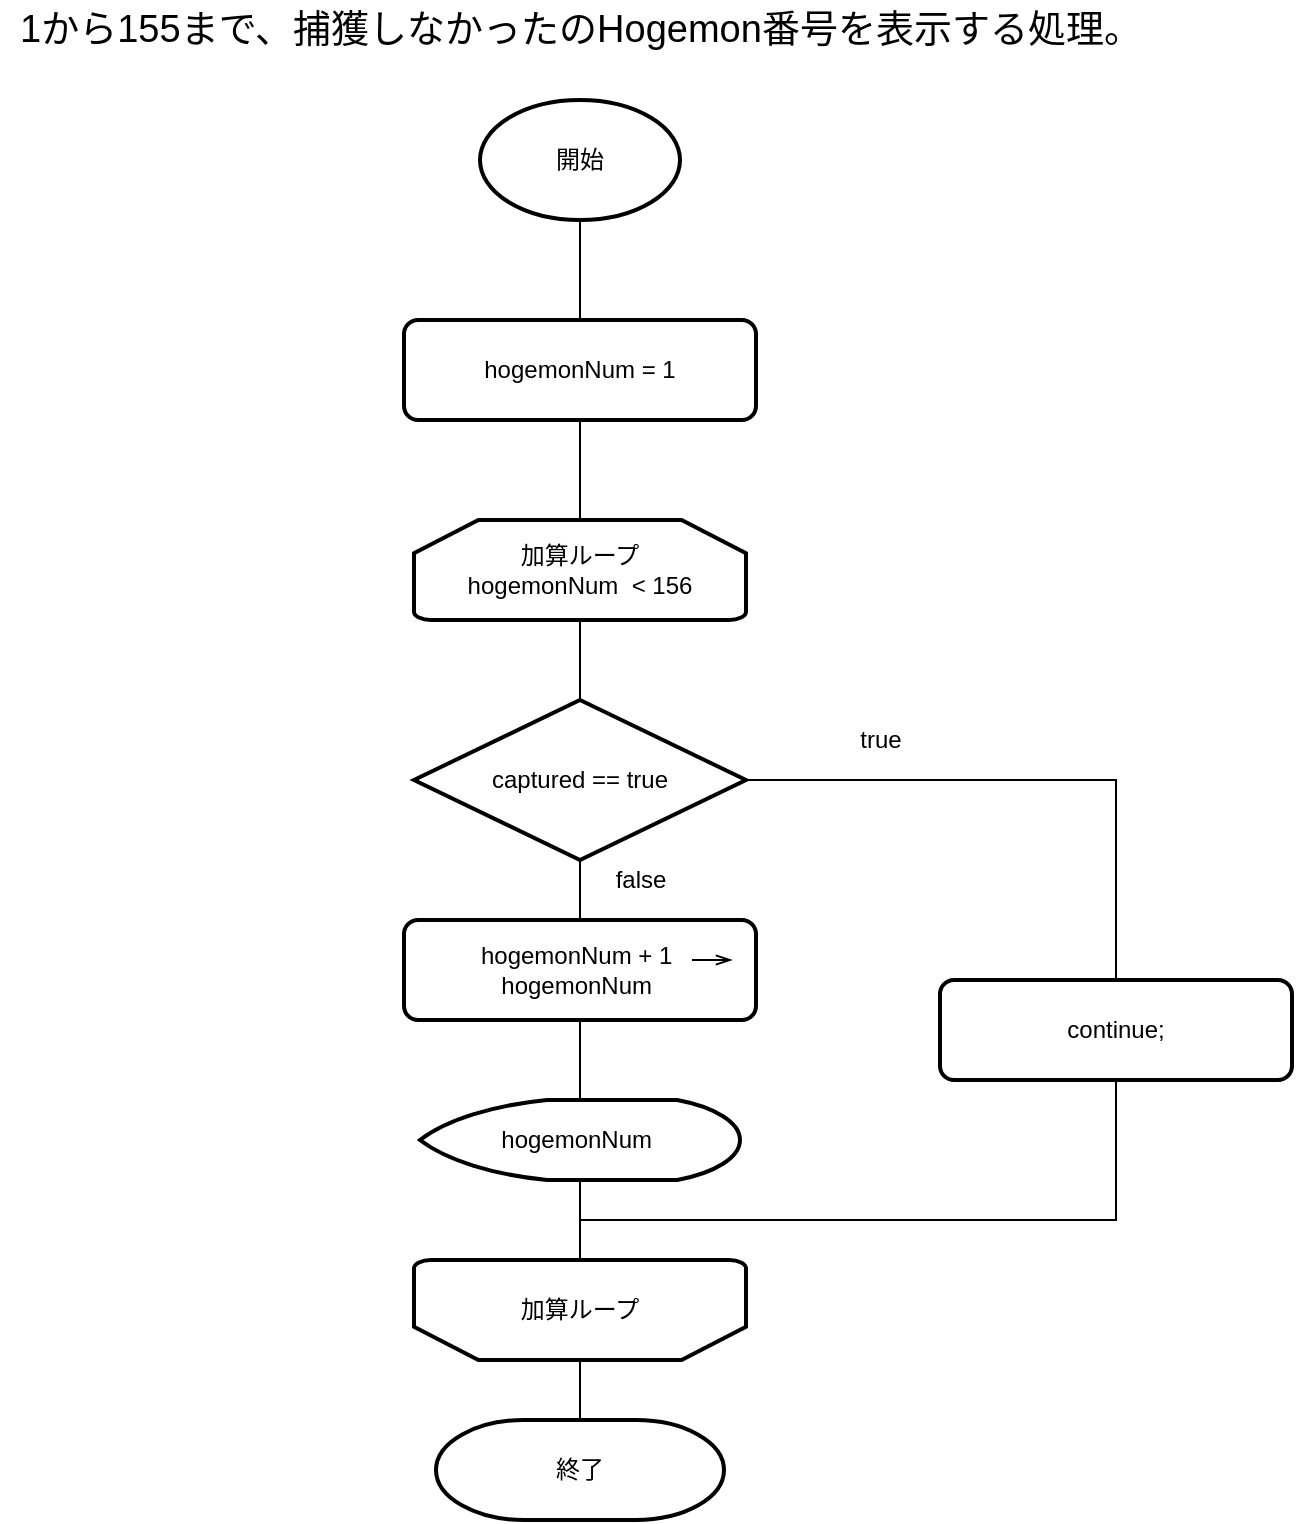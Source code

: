 <mxfile version="14.6.13" type="device" pages="3"><diagram id="r9eookqqZ3mu0hq2c9ES" name="第 1 页"><mxGraphModel dx="1221" dy="902" grid="1" gridSize="10" guides="1" tooltips="1" connect="1" arrows="1" fold="1" page="1" pageScale="1" pageWidth="827" pageHeight="1169" math="0" shadow="0"><root><mxCell id="0"/><mxCell id="1" parent="0"/><mxCell id="jvS_V0l0iaVUBEAYuMrp-3" style="edgeStyle=orthogonalEdgeStyle;rounded=0;orthogonalLoop=1;jettySize=auto;html=1;exitX=0.5;exitY=1;exitDx=0;exitDy=0;exitPerimeter=0;entryX=0.5;entryY=0;entryDx=0;entryDy=0;endArrow=none;endFill=0;" edge="1" parent="1" source="jvS_V0l0iaVUBEAYuMrp-1" target="jvS_V0l0iaVUBEAYuMrp-2"><mxGeometry relative="1" as="geometry"/></mxCell><mxCell id="jvS_V0l0iaVUBEAYuMrp-1" value="開始" style="strokeWidth=2;html=1;shape=mxgraph.flowchart.start_1;whiteSpace=wrap;" vertex="1" parent="1"><mxGeometry x="360" y="70" width="100" height="60" as="geometry"/></mxCell><mxCell id="jvS_V0l0iaVUBEAYuMrp-2" value="hogemonNum = 1" style="rounded=1;whiteSpace=wrap;html=1;absoluteArcSize=1;arcSize=14;strokeWidth=2;" vertex="1" parent="1"><mxGeometry x="322" y="180" width="176" height="50" as="geometry"/></mxCell><mxCell id="jvS_V0l0iaVUBEAYuMrp-16" style="edgeStyle=orthogonalEdgeStyle;rounded=0;orthogonalLoop=1;jettySize=auto;html=1;exitX=0.5;exitY=1;exitDx=0;exitDy=0;exitPerimeter=0;entryX=0.5;entryY=0;entryDx=0;entryDy=0;entryPerimeter=0;endArrow=none;endFill=0;" edge="1" parent="1" source="jvS_V0l0iaVUBEAYuMrp-4" target="jvS_V0l0iaVUBEAYuMrp-11"><mxGeometry relative="1" as="geometry"/></mxCell><mxCell id="jvS_V0l0iaVUBEAYuMrp-4" value="加算ループ&lt;br&gt;hogemonNum&amp;nbsp; &amp;lt; 156" style="strokeWidth=2;html=1;shape=mxgraph.flowchart.loop_limit;whiteSpace=wrap;" vertex="1" parent="1"><mxGeometry x="327" y="280" width="166" height="50" as="geometry"/></mxCell><mxCell id="jvS_V0l0iaVUBEAYuMrp-18" style="edgeStyle=orthogonalEdgeStyle;rounded=0;orthogonalLoop=1;jettySize=auto;html=1;exitX=0.5;exitY=1;exitDx=0;exitDy=0;entryX=0.5;entryY=0;entryDx=0;entryDy=0;entryPerimeter=0;endArrow=none;endFill=0;" edge="1" parent="1" source="jvS_V0l0iaVUBEAYuMrp-6" target="jvS_V0l0iaVUBEAYuMrp-8"><mxGeometry relative="1" as="geometry"/></mxCell><mxCell id="jvS_V0l0iaVUBEAYuMrp-6" value="hogemonNum + 1&amp;nbsp;&lt;br&gt;hogemonNum&amp;nbsp;&lt;span style=&quot;color: rgba(0 , 0 , 0 , 0) ; font-family: monospace ; font-size: 0px&quot;&gt;%3CmxGraphModel%3E%3Croot%3E%3CmxCell%20id%3D%220%22%2F%3E%3CmxCell%20id%3D%221%22%20parent%3D%220%22%2F%3E%3CmxCell%20id%3D%222%22%20value%3D%22hogemonNum%20%3D%201%22%20style%3D%22rounded%3D1%3BwhiteSpace%3Dwrap%3Bhtml%3D1%3BabsoluteArcSize%3D1%3BarcSize%3D14%3BstrokeWidth%3D2%3B%22%20vertex%3D%221%22%20parent%3D%221%22%3E%3CmxGeometry%20x%3D%22326%22%20y%3D%22180%22%20width%3D%22176%22%20height%3D%2250%22%20as%3D%22geometry%22%2F%3E%3C%2FmxCell%3E%3C%2Froot%3E%3C%2FmxGraphModel%3E&lt;/span&gt;&lt;span style=&quot;color: rgba(0 , 0 , 0 , 0) ; font-family: monospace ; font-size: 0px&quot;&gt;%3CmxGraphModel%3E%3Croot%3E%3CmxCell%20id%3D%220%22%2F%3E%3CmxCell%20id%3D%221%22%20parent%3D%220%22%2F%3E%3CmxCell%20id%3D%222%22%20value%3D%22hogemonNum%20%3D%201%22%20style%3D%22rounded%3D1%3BwhiteSpace%3Dwrap%3Bhtml%3D1%3BabsoluteArcSize%3D1%3BarcSize%3D14%3BstrokeWidth%3D2%3B%22%20vertex%3D%221%22%20parent%3D%221%22%3E%3CmxGeometry%20x%3D%22326%22%20y%3D%22180%22%20width%3D%22176%22%20height%3D%2250%22%20as%3D%22geometry%22%2F%3E%3C%2FmxCell%3E%3C%2Froot%3E%3C%2FmxGraphModel%3E&lt;/span&gt;" style="rounded=1;whiteSpace=wrap;html=1;absoluteArcSize=1;arcSize=14;strokeWidth=2;" vertex="1" parent="1"><mxGeometry x="322" y="480" width="176" height="50" as="geometry"/></mxCell><mxCell id="jvS_V0l0iaVUBEAYuMrp-7" value="" style="endArrow=openThin;html=1;endFill=0;" edge="1" parent="1"><mxGeometry width="50" height="50" relative="1" as="geometry"><mxPoint x="466" y="500" as="sourcePoint"/><mxPoint x="486" y="500" as="targetPoint"/></mxGeometry></mxCell><mxCell id="jvS_V0l0iaVUBEAYuMrp-19" style="edgeStyle=orthogonalEdgeStyle;rounded=0;orthogonalLoop=1;jettySize=auto;html=1;exitX=0.5;exitY=1;exitDx=0;exitDy=0;exitPerimeter=0;entryX=0.5;entryY=1;entryDx=0;entryDy=0;entryPerimeter=0;endArrow=none;endFill=0;" edge="1" parent="1" source="jvS_V0l0iaVUBEAYuMrp-8" target="jvS_V0l0iaVUBEAYuMrp-9"><mxGeometry relative="1" as="geometry"/></mxCell><mxCell id="jvS_V0l0iaVUBEAYuMrp-8" value="&lt;span&gt;hogemonNum&amp;nbsp;&lt;/span&gt;" style="strokeWidth=2;html=1;shape=mxgraph.flowchart.display;whiteSpace=wrap;" vertex="1" parent="1"><mxGeometry x="330" y="570" width="160" height="40" as="geometry"/></mxCell><mxCell id="jvS_V0l0iaVUBEAYuMrp-20" style="edgeStyle=orthogonalEdgeStyle;rounded=0;orthogonalLoop=1;jettySize=auto;html=1;exitX=0.5;exitY=0;exitDx=0;exitDy=0;exitPerimeter=0;entryX=0.5;entryY=0;entryDx=0;entryDy=0;entryPerimeter=0;endArrow=none;endFill=0;" edge="1" parent="1" source="jvS_V0l0iaVUBEAYuMrp-9" target="jvS_V0l0iaVUBEAYuMrp-10"><mxGeometry relative="1" as="geometry"/></mxCell><mxCell id="jvS_V0l0iaVUBEAYuMrp-9" value="加算ループ" style="strokeWidth=2;html=1;shape=mxgraph.flowchart.loop_limit;whiteSpace=wrap;direction=west;" vertex="1" parent="1"><mxGeometry x="327" y="650" width="166" height="50" as="geometry"/></mxCell><mxCell id="jvS_V0l0iaVUBEAYuMrp-10" value="終了" style="strokeWidth=2;html=1;shape=mxgraph.flowchart.terminator;whiteSpace=wrap;" vertex="1" parent="1"><mxGeometry x="338" y="730" width="144" height="50" as="geometry"/></mxCell><mxCell id="jvS_V0l0iaVUBEAYuMrp-17" style="edgeStyle=orthogonalEdgeStyle;rounded=0;orthogonalLoop=1;jettySize=auto;html=1;exitX=0.5;exitY=1;exitDx=0;exitDy=0;exitPerimeter=0;entryX=0.5;entryY=0;entryDx=0;entryDy=0;endArrow=none;endFill=0;" edge="1" parent="1" source="jvS_V0l0iaVUBEAYuMrp-11" target="jvS_V0l0iaVUBEAYuMrp-6"><mxGeometry relative="1" as="geometry"/></mxCell><mxCell id="jvS_V0l0iaVUBEAYuMrp-21" style="edgeStyle=orthogonalEdgeStyle;rounded=0;orthogonalLoop=1;jettySize=auto;html=1;exitX=1;exitY=0.5;exitDx=0;exitDy=0;exitPerimeter=0;entryX=0.5;entryY=0;entryDx=0;entryDy=0;endArrow=none;endFill=0;" edge="1" parent="1" source="jvS_V0l0iaVUBEAYuMrp-11" target="jvS_V0l0iaVUBEAYuMrp-13"><mxGeometry relative="1" as="geometry"/></mxCell><mxCell id="jvS_V0l0iaVUBEAYuMrp-11" value="captured == true" style="strokeWidth=2;html=1;shape=mxgraph.flowchart.decision;whiteSpace=wrap;" vertex="1" parent="1"><mxGeometry x="327" y="370" width="166" height="80" as="geometry"/></mxCell><mxCell id="jvS_V0l0iaVUBEAYuMrp-23" style="edgeStyle=orthogonalEdgeStyle;rounded=0;orthogonalLoop=1;jettySize=auto;html=1;exitX=0.5;exitY=1;exitDx=0;exitDy=0;endArrow=none;endFill=0;" edge="1" parent="1" source="jvS_V0l0iaVUBEAYuMrp-13"><mxGeometry relative="1" as="geometry"><mxPoint x="410" y="630" as="targetPoint"/><Array as="points"><mxPoint x="678" y="630"/></Array></mxGeometry></mxCell><mxCell id="jvS_V0l0iaVUBEAYuMrp-13" value="continue;" style="rounded=1;whiteSpace=wrap;html=1;absoluteArcSize=1;arcSize=14;strokeWidth=2;" vertex="1" parent="1"><mxGeometry x="590" y="510" width="176" height="50" as="geometry"/></mxCell><mxCell id="jvS_V0l0iaVUBEAYuMrp-15" value="" style="endArrow=none;html=1;entryX=0.5;entryY=1;entryDx=0;entryDy=0;exitX=0.5;exitY=0;exitDx=0;exitDy=0;exitPerimeter=0;" edge="1" parent="1" source="jvS_V0l0iaVUBEAYuMrp-4" target="jvS_V0l0iaVUBEAYuMrp-2"><mxGeometry width="50" height="50" relative="1" as="geometry"><mxPoint x="386" y="320" as="sourcePoint"/><mxPoint x="436" y="270" as="targetPoint"/></mxGeometry></mxCell><mxCell id="jvS_V0l0iaVUBEAYuMrp-24" value="true" style="text;html=1;align=center;verticalAlign=middle;resizable=0;points=[];autosize=1;strokeColor=none;" vertex="1" parent="1"><mxGeometry x="540" y="380" width="40" height="20" as="geometry"/></mxCell><mxCell id="jvS_V0l0iaVUBEAYuMrp-25" value="false" style="text;html=1;align=center;verticalAlign=middle;resizable=0;points=[];autosize=1;strokeColor=none;" vertex="1" parent="1"><mxGeometry x="420" y="450" width="40" height="20" as="geometry"/></mxCell><mxCell id="IRWKDjAl_qDGhhy79z3x-1" value="1から155まで、捕獲しなかったのHogemon番号を表示する処理。" style="text;html=1;align=center;verticalAlign=middle;resizable=0;points=[];autosize=1;strokeColor=none;fontSize=19;" vertex="1" parent="1"><mxGeometry x="120" y="20" width="580" height="30" as="geometry"/></mxCell></root></mxGraphModel></diagram><diagram id="OdisnINvAPdXT_Ww2Sgh" name="第 2 页"><mxGraphModel dx="593" dy="438" grid="1" gridSize="10" guides="1" tooltips="1" connect="1" arrows="1" fold="1" page="1" pageScale="1" pageWidth="827" pageHeight="1169" math="0" shadow="0"><root><mxCell id="C9UAZ38QJgXHfiIXo4hj-0"/><mxCell id="C9UAZ38QJgXHfiIXo4hj-1" parent="C9UAZ38QJgXHfiIXo4hj-0"/><mxCell id="G1Cb55ER4QcX9mBg4DSA-0" style="edgeStyle=orthogonalEdgeStyle;rounded=0;orthogonalLoop=1;jettySize=auto;html=1;exitX=0.5;exitY=1;exitDx=0;exitDy=0;exitPerimeter=0;entryX=0.5;entryY=0;entryDx=0;entryDy=0;endArrow=none;endFill=0;" edge="1" parent="C9UAZ38QJgXHfiIXo4hj-1" source="G1Cb55ER4QcX9mBg4DSA-1" target="G1Cb55ER4QcX9mBg4DSA-2"><mxGeometry relative="1" as="geometry"/></mxCell><mxCell id="G1Cb55ER4QcX9mBg4DSA-1" value="開始" style="strokeWidth=2;html=1;shape=mxgraph.flowchart.start_1;whiteSpace=wrap;" vertex="1" parent="C9UAZ38QJgXHfiIXo4hj-1"><mxGeometry x="360" y="70" width="100" height="60" as="geometry"/></mxCell><mxCell id="G1Cb55ER4QcX9mBg4DSA-2" value="hogemonPartyNum = 0" style="rounded=1;whiteSpace=wrap;html=1;absoluteArcSize=1;arcSize=14;strokeWidth=2;" vertex="1" parent="C9UAZ38QJgXHfiIXo4hj-1"><mxGeometry x="322" y="180" width="176" height="50" as="geometry"/></mxCell><mxCell id="G1Cb55ER4QcX9mBg4DSA-3" style="edgeStyle=orthogonalEdgeStyle;rounded=0;orthogonalLoop=1;jettySize=auto;html=1;exitX=0.5;exitY=1;exitDx=0;exitDy=0;exitPerimeter=0;entryX=0.5;entryY=0;entryDx=0;entryDy=0;entryPerimeter=0;endArrow=openThin;endFill=0;" edge="1" parent="C9UAZ38QJgXHfiIXo4hj-1" source="G1Cb55ER4QcX9mBg4DSA-4" target="G1Cb55ER4QcX9mBg4DSA-15"><mxGeometry relative="1" as="geometry"/></mxCell><mxCell id="G1Cb55ER4QcX9mBg4DSA-4" value="加算ループ&lt;br&gt;hogemonPartyNum &amp;lt; 8" style="strokeWidth=2;html=1;shape=mxgraph.flowchart.loop_limit;whiteSpace=wrap;" vertex="1" parent="C9UAZ38QJgXHfiIXo4hj-1"><mxGeometry x="327" y="280" width="166" height="50" as="geometry"/></mxCell><mxCell id="G1Cb55ER4QcX9mBg4DSA-5" style="edgeStyle=orthogonalEdgeStyle;rounded=0;orthogonalLoop=1;jettySize=auto;html=1;exitX=0.5;exitY=1;exitDx=0;exitDy=0;entryX=0.5;entryY=0;entryDx=0;entryDy=0;entryPerimeter=0;endArrow=none;endFill=0;" edge="1" parent="C9UAZ38QJgXHfiIXo4hj-1" source="G1Cb55ER4QcX9mBg4DSA-6"><mxGeometry relative="1" as="geometry"><mxPoint x="410" y="570" as="targetPoint"/></mxGeometry></mxCell><mxCell id="G1Cb55ER4QcX9mBg4DSA-6" value="hogemonPartyNum&amp;nbsp;+ 1&amp;nbsp;&lt;br&gt;hogemonPartyNum&amp;nbsp;&lt;span style=&quot;color: rgba(0 , 0 , 0 , 0) ; font-family: monospace ; font-size: 0px&quot;&gt;%3CmxGraphModel%3E%3Croot%3E%3CmxCell%20id%3D%220%22%2F%3E%3CmxCell%20id%3D%221%22%20parent%3D%220%22%2F%3E%3CmxCell%20id%3D%222%22%20value%3D%22hogemonNum%20%3D%201%22%20style%3D%22rounded%3D1%3BwhiteSpace%3Dwrap%3Bhtml%3D1%3BabsoluteArcSize%3D1%3BarcSize%3D14%3BstrokeWidth%3D2%3B%22%20vertex%3D%221%22%20parent%3D%221%22%3E%3CmxGeometry%20x%3D%22326%22%20y%3D%22180%22%20width%3D%22176%22%20height%3D%2250%22%20as%3D%22geometry%22%2F%3E%3C%2FmxCell%3E%3C%2Froot%3E%3C%2FmxGraphModel%3E&lt;/span&gt;&lt;span style=&quot;color: rgba(0 , 0 , 0 , 0) ; font-family: monospace ; font-size: 0px&quot;&gt;%3CmxGraphModel%3E%3Croot%3E%3CmxCell%20id%3D%220%22%2F%3E%3CmxCell%20id%3D%221%22%20parent%3D%220%22%2F%3E%3CmxCell%20id%3D%222%22%20value%3D%22hogemonNum%20%3D%201%22%20style%3D%22rounded%3D1%3BwhiteSpace%3Dwrap%3Bhtml%3D1%3BabsoluteArcSize%3D1%3BarcSize%3D14%3BstrokeWidth%3D2%3B%22%20vertex%3D%221%22%20parent%3D%221%22%3E%3CmxGeometry%20x%3D%22326%22%20y%3D%22180%22%20width%3D%22176%22%20height%3D%2250%22%20as%3D%22geometry%22%2F%3E%3C%2FmxCell%3E%3C%2Froot%3E%3C%2FmxGraphModel%3E&lt;/span&gt;" style="rounded=1;whiteSpace=wrap;html=1;absoluteArcSize=1;arcSize=14;strokeWidth=2;" vertex="1" parent="C9UAZ38QJgXHfiIXo4hj-1"><mxGeometry x="322" y="480" width="176" height="50" as="geometry"/></mxCell><mxCell id="G1Cb55ER4QcX9mBg4DSA-7" value="" style="endArrow=openThin;html=1;endFill=0;" edge="1" parent="C9UAZ38QJgXHfiIXo4hj-1"><mxGeometry width="50" height="50" relative="1" as="geometry"><mxPoint x="472" y="498" as="sourcePoint"/><mxPoint x="492" y="498" as="targetPoint"/></mxGeometry></mxCell><mxCell id="G1Cb55ER4QcX9mBg4DSA-8" style="edgeStyle=orthogonalEdgeStyle;rounded=0;orthogonalLoop=1;jettySize=auto;html=1;exitX=0.5;exitY=1.018;exitDx=0;exitDy=0;exitPerimeter=0;entryX=0.5;entryY=1;entryDx=0;entryDy=0;entryPerimeter=0;endArrow=none;endFill=0;" edge="1" parent="C9UAZ38QJgXHfiIXo4hj-1" source="G1Cb55ER4QcX9mBg4DSA-22" target="G1Cb55ER4QcX9mBg4DSA-11"><mxGeometry relative="1" as="geometry"><mxPoint x="410" y="610" as="sourcePoint"/></mxGeometry></mxCell><mxCell id="G1Cb55ER4QcX9mBg4DSA-10" style="edgeStyle=orthogonalEdgeStyle;rounded=0;orthogonalLoop=1;jettySize=auto;html=1;exitX=0.5;exitY=0;exitDx=0;exitDy=0;exitPerimeter=0;entryX=0.5;entryY=0;entryDx=0;entryDy=0;entryPerimeter=0;endArrow=none;endFill=0;" edge="1" parent="C9UAZ38QJgXHfiIXo4hj-1" source="G1Cb55ER4QcX9mBg4DSA-11" target="G1Cb55ER4QcX9mBg4DSA-12"><mxGeometry relative="1" as="geometry"/></mxCell><mxCell id="G1Cb55ER4QcX9mBg4DSA-11" value="加算ループ" style="strokeWidth=2;html=1;shape=mxgraph.flowchart.loop_limit;whiteSpace=wrap;direction=west;" vertex="1" parent="C9UAZ38QJgXHfiIXo4hj-1"><mxGeometry x="327" y="650" width="166" height="50" as="geometry"/></mxCell><mxCell id="G1Cb55ER4QcX9mBg4DSA-12" value="終了" style="strokeWidth=2;html=1;shape=mxgraph.flowchart.terminator;whiteSpace=wrap;" vertex="1" parent="C9UAZ38QJgXHfiIXo4hj-1"><mxGeometry x="338" y="730" width="144" height="50" as="geometry"/></mxCell><mxCell id="G1Cb55ER4QcX9mBg4DSA-13" style="edgeStyle=orthogonalEdgeStyle;rounded=0;orthogonalLoop=1;jettySize=auto;html=1;exitX=0.5;exitY=1;exitDx=0;exitDy=0;exitPerimeter=0;entryX=0.5;entryY=0;entryDx=0;entryDy=0;endArrow=none;endFill=0;" edge="1" parent="C9UAZ38QJgXHfiIXo4hj-1" source="G1Cb55ER4QcX9mBg4DSA-15" target="G1Cb55ER4QcX9mBg4DSA-6"><mxGeometry relative="1" as="geometry"/></mxCell><mxCell id="G1Cb55ER4QcX9mBg4DSA-14" style="edgeStyle=orthogonalEdgeStyle;rounded=0;orthogonalLoop=1;jettySize=auto;html=1;exitX=1;exitY=0.5;exitDx=0;exitDy=0;exitPerimeter=0;entryX=0.5;entryY=0;entryDx=0;entryDy=0;endArrow=none;endFill=0;" edge="1" parent="C9UAZ38QJgXHfiIXo4hj-1" source="G1Cb55ER4QcX9mBg4DSA-15" target="G1Cb55ER4QcX9mBg4DSA-17"><mxGeometry relative="1" as="geometry"/></mxCell><mxCell id="G1Cb55ER4QcX9mBg4DSA-15" value="hogemonHP &amp;lt; 100 ||&lt;br&gt;hogemonLevel &amp;lt; 5 ||&lt;br&gt;hogeomnType == &quot;Normal&quot;" style="strokeWidth=2;html=1;shape=mxgraph.flowchart.decision;whiteSpace=wrap;" vertex="1" parent="C9UAZ38QJgXHfiIXo4hj-1"><mxGeometry x="327" y="370" width="166" height="80" as="geometry"/></mxCell><mxCell id="G1Cb55ER4QcX9mBg4DSA-16" style="edgeStyle=orthogonalEdgeStyle;rounded=0;orthogonalLoop=1;jettySize=auto;html=1;exitX=0.5;exitY=1;exitDx=0;exitDy=0;endArrow=none;endFill=0;" edge="1" parent="C9UAZ38QJgXHfiIXo4hj-1" source="G1Cb55ER4QcX9mBg4DSA-17"><mxGeometry relative="1" as="geometry"><mxPoint x="410" y="630" as="targetPoint"/><Array as="points"><mxPoint x="678" y="630"/></Array></mxGeometry></mxCell><mxCell id="G1Cb55ER4QcX9mBg4DSA-17" value="continue;" style="rounded=1;whiteSpace=wrap;html=1;absoluteArcSize=1;arcSize=14;strokeWidth=2;" vertex="1" parent="C9UAZ38QJgXHfiIXo4hj-1"><mxGeometry x="590" y="510" width="176" height="50" as="geometry"/></mxCell><mxCell id="G1Cb55ER4QcX9mBg4DSA-18" value="" style="endArrow=none;html=1;entryX=0.5;entryY=1;entryDx=0;entryDy=0;exitX=0.5;exitY=0;exitDx=0;exitDy=0;exitPerimeter=0;" edge="1" parent="C9UAZ38QJgXHfiIXo4hj-1" source="G1Cb55ER4QcX9mBg4DSA-4" target="G1Cb55ER4QcX9mBg4DSA-2"><mxGeometry width="50" height="50" relative="1" as="geometry"><mxPoint x="386" y="320" as="sourcePoint"/><mxPoint x="436" y="270" as="targetPoint"/></mxGeometry></mxCell><mxCell id="G1Cb55ER4QcX9mBg4DSA-19" value="true" style="text;html=1;align=center;verticalAlign=middle;resizable=0;points=[];autosize=1;strokeColor=none;" vertex="1" parent="C9UAZ38QJgXHfiIXo4hj-1"><mxGeometry x="540" y="380" width="40" height="20" as="geometry"/></mxCell><mxCell id="G1Cb55ER4QcX9mBg4DSA-20" value="false" style="text;html=1;align=center;verticalAlign=middle;resizable=0;points=[];autosize=1;strokeColor=none;" vertex="1" parent="C9UAZ38QJgXHfiIXo4hj-1"><mxGeometry x="420" y="450" width="40" height="20" as="geometry"/></mxCell><mxCell id="G1Cb55ER4QcX9mBg4DSA-21" value="1から7まで、手持ちのHogemonに体力が100以上、レベルが５以上、&lt;br&gt;属性はNormalのHogemonを選ぶ処理。" style="text;html=1;align=center;verticalAlign=middle;resizable=0;points=[];autosize=1;strokeColor=none;fontSize=19;" vertex="1" parent="C9UAZ38QJgXHfiIXo4hj-1"><mxGeometry x="150" width="610" height="50" as="geometry"/></mxCell><mxCell id="G1Cb55ER4QcX9mBg4DSA-22" value="pickHogemonメゾット実行" style="rounded=1;whiteSpace=wrap;html=1;absoluteArcSize=1;arcSize=14;strokeWidth=2;" vertex="1" parent="C9UAZ38QJgXHfiIXo4hj-1"><mxGeometry x="322" y="570" width="176" height="50" as="geometry"/></mxCell></root></mxGraphModel></diagram><diagram id="R_UklR_wbwcsuQ5UngaI" name="第 3 页"><mxGraphModel dx="1543" dy="529" grid="1" gridSize="10" guides="1" tooltips="1" connect="1" arrows="1" fold="1" page="1" pageScale="1" pageWidth="827" pageHeight="1169" math="0" shadow="0"><root><mxCell id="6pe-2qlrD0hW2w5PzZ0P-0"/><mxCell id="6pe-2qlrD0hW2w5PzZ0P-1" parent="6pe-2qlrD0hW2w5PzZ0P-0"/><mxCell id="aXJhoetzbYjFKyvKB8AC-45" style="edgeStyle=orthogonalEdgeStyle;rounded=0;orthogonalLoop=1;jettySize=auto;html=1;exitX=1;exitY=0.5;exitDx=0;exitDy=0;exitPerimeter=0;entryX=0;entryY=0.75;entryDx=0;entryDy=0;fontSize=19;endArrow=none;endFill=0;" edge="1" parent="6pe-2qlrD0hW2w5PzZ0P-1" source="aXJhoetzbYjFKyvKB8AC-1" target="aXJhoetzbYjFKyvKB8AC-21"><mxGeometry relative="1" as="geometry"/></mxCell><mxCell id="aXJhoetzbYjFKyvKB8AC-1" value="開始" style="strokeWidth=2;html=1;shape=mxgraph.flowchart.start_1;whiteSpace=wrap;" vertex="1" parent="6pe-2qlrD0hW2w5PzZ0P-1"><mxGeometry x="140" y="110" width="100" height="60" as="geometry"/></mxCell><mxCell id="aXJhoetzbYjFKyvKB8AC-3" style="edgeStyle=orthogonalEdgeStyle;rounded=0;orthogonalLoop=1;jettySize=auto;html=1;exitX=0.5;exitY=1;exitDx=0;exitDy=0;exitPerimeter=0;entryX=0.5;entryY=0;entryDx=0;entryDy=0;entryPerimeter=0;endArrow=none;endFill=0;" edge="1" parent="6pe-2qlrD0hW2w5PzZ0P-1" source="aXJhoetzbYjFKyvKB8AC-4" target="aXJhoetzbYjFKyvKB8AC-14"><mxGeometry relative="1" as="geometry"/></mxCell><mxCell id="aXJhoetzbYjFKyvKB8AC-4" value="加算ループ&lt;br&gt;i &amp;lt; num" style="strokeWidth=2;html=1;shape=mxgraph.flowchart.loop_limit;whiteSpace=wrap;" vertex="1" parent="6pe-2qlrD0hW2w5PzZ0P-1"><mxGeometry x="387" y="350" width="166" height="50" as="geometry"/></mxCell><mxCell id="aXJhoetzbYjFKyvKB8AC-6" value="i + 1&amp;nbsp;&lt;br&gt;i&lt;span style=&quot;color: rgba(0 , 0 , 0 , 0) ; font-family: monospace ; font-size: 0px&quot;&gt;%3CmxGraphModel%3E%3Croot%3E%3CmxCell%20id%3D%220%22%2F%3E%3CmxCell%20id%3D%221%22%20parent%3D%220%22%2F%3E%3CmxCell%20id%3D%222%22%20value%3D%22hogemonNum%20%3D%201%22%20style%3D%22rounded%3D1%3BwhiteSpace%3Dwrap%3Bhtml%3D1%3BabsoluteArcSize%3D1%3BarcSize%3D14%3BstrokeWidth%3D2%3B%22%20vertex%3D%221%22%20parent%3D%221%22%3E%3CmxGeometry%20x%3D%22326%22%20y%3D%22180%22%20width%3D%22176%22%20height%3D%2250%22%20as%3D%22geometry%22%2F%3E%3C%2FmxCell%3E%3C%2Froot%3E%3C%2FmxGraphModel%3E&lt;/span&gt;&lt;span style=&quot;color: rgba(0 , 0 , 0 , 0) ; font-family: monospace ; font-size: 0px&quot;&gt;%3CmxGraphModel%3E%3Croot%3E%3CmxCell%20id%3D%220%22%2F%3E%3CmxCell%20id%3D%221%22%20parent%3D%220%22%2F%3E%3CmxCell%20id%3D%222%22%20value%3D%22hogemonNum%20%3D%201%22%20style%3D%22rounded%3D1%3BwhiteSpace%3Dwrap%3Bhtml%3D1%3BabsoluteArcSize%3D1%3BarcSize%3D14%3BstrokeWidth%3D2%3B%22%20vertex%3D%221%22%20parent%3D%221%22%3E%3CmxGeometry%20x%3D%22326%22%20y%3D%22180%22%20width%3D%22176%22%20height%3D%2250%22%20as%3D%22geometry%22%2F%3E%3C%2FmxCell%3E%3C%2Froot%3E%3C%2FmxGraphModel%3E&lt;/span&gt;" style="rounded=1;whiteSpace=wrap;html=1;absoluteArcSize=1;arcSize=14;strokeWidth=2;" vertex="1" parent="6pe-2qlrD0hW2w5PzZ0P-1"><mxGeometry x="382" y="570" width="176" height="50" as="geometry"/></mxCell><mxCell id="aXJhoetzbYjFKyvKB8AC-7" value="" style="endArrow=openThin;html=1;endFill=0;" edge="1" parent="6pe-2qlrD0hW2w5PzZ0P-1"><mxGeometry width="50" height="50" relative="1" as="geometry"><mxPoint x="490" y="570" as="sourcePoint"/><mxPoint x="510" y="570" as="targetPoint"/></mxGeometry></mxCell><mxCell id="aXJhoetzbYjFKyvKB8AC-8" style="edgeStyle=orthogonalEdgeStyle;rounded=0;orthogonalLoop=1;jettySize=auto;html=1;exitX=0.5;exitY=1;exitDx=0;exitDy=0;entryX=0.5;entryY=1;entryDx=0;entryDy=0;entryPerimeter=0;endArrow=none;endFill=0;" edge="1" parent="6pe-2qlrD0hW2w5PzZ0P-1" source="aXJhoetzbYjFKyvKB8AC-6" target="aXJhoetzbYjFKyvKB8AC-10"><mxGeometry relative="1" as="geometry"><mxPoint x="470" y="690.9" as="sourcePoint"/></mxGeometry></mxCell><mxCell id="aXJhoetzbYjFKyvKB8AC-9" style="edgeStyle=orthogonalEdgeStyle;rounded=0;orthogonalLoop=1;jettySize=auto;html=1;exitX=0.5;exitY=0;exitDx=0;exitDy=0;exitPerimeter=0;entryX=0.5;entryY=0;entryDx=0;entryDy=0;entryPerimeter=0;endArrow=none;endFill=0;" edge="1" parent="6pe-2qlrD0hW2w5PzZ0P-1" source="aXJhoetzbYjFKyvKB8AC-10" target="aXJhoetzbYjFKyvKB8AC-11"><mxGeometry relative="1" as="geometry"/></mxCell><mxCell id="aXJhoetzbYjFKyvKB8AC-10" value="加算ループ" style="strokeWidth=2;html=1;shape=mxgraph.flowchart.loop_limit;whiteSpace=wrap;direction=west;" vertex="1" parent="6pe-2qlrD0hW2w5PzZ0P-1"><mxGeometry x="387" y="720" width="166" height="50" as="geometry"/></mxCell><mxCell id="aXJhoetzbYjFKyvKB8AC-11" value="終了" style="strokeWidth=2;html=1;shape=mxgraph.flowchart.terminator;whiteSpace=wrap;" vertex="1" parent="6pe-2qlrD0hW2w5PzZ0P-1"><mxGeometry x="398" y="800" width="144" height="50" as="geometry"/></mxCell><mxCell id="aXJhoetzbYjFKyvKB8AC-12" style="edgeStyle=orthogonalEdgeStyle;rounded=0;orthogonalLoop=1;jettySize=auto;html=1;exitX=0.5;exitY=1;exitDx=0;exitDy=0;exitPerimeter=0;entryX=0.5;entryY=0;entryDx=0;entryDy=0;endArrow=openThin;endFill=0;" edge="1" parent="6pe-2qlrD0hW2w5PzZ0P-1" source="aXJhoetzbYjFKyvKB8AC-14" target="aXJhoetzbYjFKyvKB8AC-6"><mxGeometry relative="1" as="geometry"/></mxCell><mxCell id="aXJhoetzbYjFKyvKB8AC-32" style="edgeStyle=orthogonalEdgeStyle;rounded=0;orthogonalLoop=1;jettySize=auto;html=1;exitX=1;exitY=0.5;exitDx=0;exitDy=0;exitPerimeter=0;entryX=0.5;entryY=0;entryDx=0;entryDy=0;fontSize=19;endArrow=none;endFill=0;" edge="1" parent="6pe-2qlrD0hW2w5PzZ0P-1" source="aXJhoetzbYjFKyvKB8AC-14" target="aXJhoetzbYjFKyvKB8AC-16"><mxGeometry relative="1" as="geometry"/></mxCell><mxCell id="aXJhoetzbYjFKyvKB8AC-36" style="edgeStyle=orthogonalEdgeStyle;rounded=0;orthogonalLoop=1;jettySize=auto;html=1;exitX=0;exitY=0.5;exitDx=0;exitDy=0;exitPerimeter=0;entryX=1;entryY=0.5;entryDx=0;entryDy=0;entryPerimeter=0;fontSize=19;endArrow=none;endFill=0;" edge="1" parent="6pe-2qlrD0hW2w5PzZ0P-1" source="aXJhoetzbYjFKyvKB8AC-14" target="aXJhoetzbYjFKyvKB8AC-35"><mxGeometry relative="1" as="geometry"/></mxCell><mxCell id="aXJhoetzbYjFKyvKB8AC-14" value="i % 15 == 0" style="strokeWidth=2;html=1;shape=mxgraph.flowchart.decision;whiteSpace=wrap;" vertex="1" parent="6pe-2qlrD0hW2w5PzZ0P-1"><mxGeometry x="387" y="440" width="166" height="80" as="geometry"/></mxCell><mxCell id="aXJhoetzbYjFKyvKB8AC-33" style="edgeStyle=orthogonalEdgeStyle;rounded=0;orthogonalLoop=1;jettySize=auto;html=1;exitX=0.5;exitY=1;exitDx=0;exitDy=0;fontSize=19;endArrow=none;endFill=0;" edge="1" parent="6pe-2qlrD0hW2w5PzZ0P-1" source="aXJhoetzbYjFKyvKB8AC-16"><mxGeometry relative="1" as="geometry"><mxPoint x="470" y="700" as="targetPoint"/><Array as="points"><mxPoint x="718" y="700"/></Array></mxGeometry></mxCell><mxCell id="aXJhoetzbYjFKyvKB8AC-16" value="continue;" style="rounded=1;whiteSpace=wrap;html=1;absoluteArcSize=1;arcSize=14;strokeWidth=2;" vertex="1" parent="6pe-2qlrD0hW2w5PzZ0P-1"><mxGeometry x="630" y="580" width="176" height="50" as="geometry"/></mxCell><mxCell id="aXJhoetzbYjFKyvKB8AC-47" style="edgeStyle=orthogonalEdgeStyle;rounded=0;orthogonalLoop=1;jettySize=auto;html=1;exitX=1;exitY=0.5;exitDx=0;exitDy=0;entryX=0.5;entryY=0;entryDx=0;entryDy=0;entryPerimeter=0;fontSize=19;endArrow=none;endFill=0;" edge="1" parent="6pe-2qlrD0hW2w5PzZ0P-1" source="aXJhoetzbYjFKyvKB8AC-21" target="aXJhoetzbYjFKyvKB8AC-46"><mxGeometry relative="1" as="geometry"/></mxCell><mxCell id="aXJhoetzbYjFKyvKB8AC-21" value="num" style="html=1;strokeWidth=2;shape=manualInput;whiteSpace=wrap;rounded=1;size=26;arcSize=11;fontSize=19;" vertex="1" parent="6pe-2qlrD0hW2w5PzZ0P-1"><mxGeometry x="300" y="50" width="150" height="60" as="geometry"/></mxCell><mxCell id="aXJhoetzbYjFKyvKB8AC-44" style="edgeStyle=orthogonalEdgeStyle;rounded=0;orthogonalLoop=1;jettySize=auto;html=1;exitX=0.5;exitY=1;exitDx=0;exitDy=0;entryX=0.5;entryY=0;entryDx=0;entryDy=0;entryPerimeter=0;fontSize=19;endArrow=none;endFill=0;" edge="1" parent="6pe-2qlrD0hW2w5PzZ0P-1" source="aXJhoetzbYjFKyvKB8AC-23" target="aXJhoetzbYjFKyvKB8AC-4"><mxGeometry relative="1" as="geometry"/></mxCell><mxCell id="aXJhoetzbYjFKyvKB8AC-23" value="1&amp;nbsp; &amp;nbsp; &amp;nbsp; &amp;nbsp; i" style="rounded=1;whiteSpace=wrap;html=1;absoluteArcSize=1;arcSize=14;strokeWidth=2;fontSize=19;" vertex="1" parent="6pe-2qlrD0hW2w5PzZ0P-1"><mxGeometry x="391" y="260" width="158" height="40" as="geometry"/></mxCell><mxCell id="aXJhoetzbYjFKyvKB8AC-26" value="" style="endArrow=openThin;html=1;endFill=0;" edge="1" parent="6pe-2qlrD0hW2w5PzZ0P-1"><mxGeometry width="50" height="50" relative="1" as="geometry"><mxPoint x="459" y="280" as="sourcePoint"/><mxPoint x="479" y="280" as="targetPoint"/></mxGeometry></mxCell><mxCell id="aXJhoetzbYjFKyvKB8AC-42" style="edgeStyle=orthogonalEdgeStyle;rounded=0;orthogonalLoop=1;jettySize=auto;html=1;exitX=0.5;exitY=1;exitDx=0;exitDy=0;exitPerimeter=0;fontSize=19;endArrow=none;endFill=0;" edge="1" parent="6pe-2qlrD0hW2w5PzZ0P-1" source="aXJhoetzbYjFKyvKB8AC-28"><mxGeometry relative="1" as="geometry"><mxPoint x="470" y="670" as="targetPoint"/><Array as="points"><mxPoint x="35" y="670"/></Array></mxGeometry></mxCell><mxCell id="aXJhoetzbYjFKyvKB8AC-28" value="&quot;Fizz&quot;" style="strokeWidth=2;html=1;shape=mxgraph.flowchart.display;whiteSpace=wrap;fontSize=19;" vertex="1" parent="6pe-2qlrD0hW2w5PzZ0P-1"><mxGeometry x="-40" y="580" width="150" height="50" as="geometry"/></mxCell><mxCell id="aXJhoetzbYjFKyvKB8AC-41" style="edgeStyle=orthogonalEdgeStyle;rounded=0;orthogonalLoop=1;jettySize=auto;html=1;exitX=0.5;exitY=1;exitDx=0;exitDy=0;exitPerimeter=0;fontSize=19;endArrow=none;endFill=0;" edge="1" parent="6pe-2qlrD0hW2w5PzZ0P-1" source="aXJhoetzbYjFKyvKB8AC-31"><mxGeometry relative="1" as="geometry"><mxPoint x="470" y="650" as="targetPoint"/><Array as="points"><mxPoint x="233" y="650"/></Array></mxGeometry></mxCell><mxCell id="aXJhoetzbYjFKyvKB8AC-31" value="&quot;Buzz&quot;" style="strokeWidth=2;html=1;shape=mxgraph.flowchart.display;whiteSpace=wrap;fontSize=19;" vertex="1" parent="6pe-2qlrD0hW2w5PzZ0P-1"><mxGeometry x="158" y="580" width="150" height="50" as="geometry"/></mxCell><mxCell id="aXJhoetzbYjFKyvKB8AC-38" style="edgeStyle=orthogonalEdgeStyle;rounded=0;orthogonalLoop=1;jettySize=auto;html=1;exitX=0.5;exitY=1;exitDx=0;exitDy=0;exitPerimeter=0;entryX=0.5;entryY=0;entryDx=0;entryDy=0;entryPerimeter=0;fontSize=19;endArrow=none;endFill=0;" edge="1" parent="6pe-2qlrD0hW2w5PzZ0P-1" source="aXJhoetzbYjFKyvKB8AC-34" target="aXJhoetzbYjFKyvKB8AC-28"><mxGeometry relative="1" as="geometry"/></mxCell><mxCell id="aXJhoetzbYjFKyvKB8AC-43" style="edgeStyle=orthogonalEdgeStyle;rounded=0;orthogonalLoop=1;jettySize=auto;html=1;exitX=0;exitY=0.5;exitDx=0;exitDy=0;exitPerimeter=0;fontSize=19;endArrow=none;endFill=0;" edge="1" parent="6pe-2qlrD0hW2w5PzZ0P-1" source="aXJhoetzbYjFKyvKB8AC-34"><mxGeometry relative="1" as="geometry"><mxPoint x="470" y="700" as="targetPoint"/><Array as="points"><mxPoint x="-110" y="480"/><mxPoint x="-110" y="700"/></Array></mxGeometry></mxCell><mxCell id="aXJhoetzbYjFKyvKB8AC-34" value="i % 3 == 0" style="strokeWidth=2;html=1;shape=mxgraph.flowchart.decision;whiteSpace=wrap;" vertex="1" parent="6pe-2qlrD0hW2w5PzZ0P-1"><mxGeometry x="-90" y="440" width="166" height="80" as="geometry"/></mxCell><mxCell id="aXJhoetzbYjFKyvKB8AC-37" style="edgeStyle=orthogonalEdgeStyle;rounded=0;orthogonalLoop=1;jettySize=auto;html=1;exitX=0;exitY=0.5;exitDx=0;exitDy=0;exitPerimeter=0;entryX=1;entryY=0.5;entryDx=0;entryDy=0;entryPerimeter=0;fontSize=19;endArrow=none;endFill=0;" edge="1" parent="6pe-2qlrD0hW2w5PzZ0P-1" source="aXJhoetzbYjFKyvKB8AC-35" target="aXJhoetzbYjFKyvKB8AC-34"><mxGeometry relative="1" as="geometry"/></mxCell><mxCell id="aXJhoetzbYjFKyvKB8AC-39" style="edgeStyle=orthogonalEdgeStyle;rounded=0;orthogonalLoop=1;jettySize=auto;html=1;exitX=0.5;exitY=1;exitDx=0;exitDy=0;exitPerimeter=0;entryX=0.5;entryY=0;entryDx=0;entryDy=0;entryPerimeter=0;fontSize=19;endArrow=none;endFill=0;" edge="1" parent="6pe-2qlrD0hW2w5PzZ0P-1" source="aXJhoetzbYjFKyvKB8AC-35" target="aXJhoetzbYjFKyvKB8AC-31"><mxGeometry relative="1" as="geometry"/></mxCell><mxCell id="aXJhoetzbYjFKyvKB8AC-35" value="i % 5 == 0" style="strokeWidth=2;html=1;shape=mxgraph.flowchart.decision;whiteSpace=wrap;" vertex="1" parent="6pe-2qlrD0hW2w5PzZ0P-1"><mxGeometry x="150" y="440" width="166" height="80" as="geometry"/></mxCell><mxCell id="aXJhoetzbYjFKyvKB8AC-48" style="edgeStyle=orthogonalEdgeStyle;rounded=0;orthogonalLoop=1;jettySize=auto;html=1;exitX=1;exitY=0.5;exitDx=0;exitDy=0;exitPerimeter=0;fontSize=19;endArrow=none;endFill=0;" edge="1" parent="6pe-2qlrD0hW2w5PzZ0P-1" source="aXJhoetzbYjFKyvKB8AC-46"><mxGeometry relative="1" as="geometry"><mxPoint x="470" y="780.0" as="targetPoint"/><Array as="points"><mxPoint x="820" y="180"/><mxPoint x="820" y="780"/></Array></mxGeometry></mxCell><mxCell id="aXJhoetzbYjFKyvKB8AC-49" style="edgeStyle=orthogonalEdgeStyle;rounded=0;orthogonalLoop=1;jettySize=auto;html=1;exitX=0.5;exitY=1;exitDx=0;exitDy=0;exitPerimeter=0;entryX=0.5;entryY=0;entryDx=0;entryDy=0;fontSize=19;endArrow=none;endFill=0;" edge="1" parent="6pe-2qlrD0hW2w5PzZ0P-1" source="aXJhoetzbYjFKyvKB8AC-46" target="aXJhoetzbYjFKyvKB8AC-23"><mxGeometry relative="1" as="geometry"/></mxCell><mxCell id="aXJhoetzbYjFKyvKB8AC-46" value="num &amp;lt; 3 ||&lt;br&gt;num &amp;gt; 100" style="strokeWidth=2;html=1;shape=mxgraph.flowchart.decision;whiteSpace=wrap;" vertex="1" parent="6pe-2qlrD0hW2w5PzZ0P-1"><mxGeometry x="387" y="140" width="166" height="80" as="geometry"/></mxCell><mxCell id="aXJhoetzbYjFKyvKB8AC-50" value="true" style="text;html=1;align=center;verticalAlign=middle;resizable=0;points=[];autosize=1;strokeColor=none;fontSize=19;" vertex="1" parent="6pe-2qlrD0hW2w5PzZ0P-1"><mxGeometry x="565" y="145" width="50" height="30" as="geometry"/></mxCell><mxCell id="aXJhoetzbYjFKyvKB8AC-51" value="false" style="text;html=1;align=center;verticalAlign=middle;resizable=0;points=[];autosize=1;strokeColor=none;fontSize=19;" vertex="1" parent="6pe-2qlrD0hW2w5PzZ0P-1"><mxGeometry x="470" y="220" width="60" height="30" as="geometry"/></mxCell><mxCell id="aXJhoetzbYjFKyvKB8AC-52" value="true" style="text;html=1;align=center;verticalAlign=middle;resizable=0;points=[];autosize=1;strokeColor=none;fontSize=19;" vertex="1" parent="6pe-2qlrD0hW2w5PzZ0P-1"><mxGeometry x="605" y="445" width="50" height="30" as="geometry"/></mxCell><mxCell id="aXJhoetzbYjFKyvKB8AC-53" value="false" style="text;html=1;align=center;verticalAlign=middle;resizable=0;points=[];autosize=1;strokeColor=none;fontSize=19;" vertex="1" parent="6pe-2qlrD0hW2w5PzZ0P-1"><mxGeometry x="470" y="520" width="60" height="30" as="geometry"/></mxCell><mxCell id="aXJhoetzbYjFKyvKB8AC-54" value="true" style="text;html=1;align=center;verticalAlign=middle;resizable=0;points=[];autosize=1;strokeColor=none;fontSize=19;" vertex="1" parent="6pe-2qlrD0hW2w5PzZ0P-1"><mxGeometry x="235" y="530" width="50" height="30" as="geometry"/></mxCell><mxCell id="aXJhoetzbYjFKyvKB8AC-55" value="true" style="text;html=1;align=center;verticalAlign=middle;resizable=0;points=[];autosize=1;strokeColor=none;fontSize=19;" vertex="1" parent="6pe-2qlrD0hW2w5PzZ0P-1"><mxGeometry y="520" width="50" height="30" as="geometry"/></mxCell><mxCell id="aXJhoetzbYjFKyvKB8AC-56" value="false" style="text;html=1;align=center;verticalAlign=middle;resizable=0;points=[];autosize=1;strokeColor=none;fontSize=19;" vertex="1" parent="6pe-2qlrD0hW2w5PzZ0P-1"><mxGeometry x="80" y="445" width="60" height="30" as="geometry"/></mxCell><mxCell id="aXJhoetzbYjFKyvKB8AC-57" value="false" style="text;html=1;align=center;verticalAlign=middle;resizable=0;points=[];autosize=1;strokeColor=none;fontSize=19;" vertex="1" parent="6pe-2qlrD0hW2w5PzZ0P-1"><mxGeometry x="-170" y="560" width="60" height="30" as="geometry"/></mxCell></root></mxGraphModel></diagram></mxfile>
